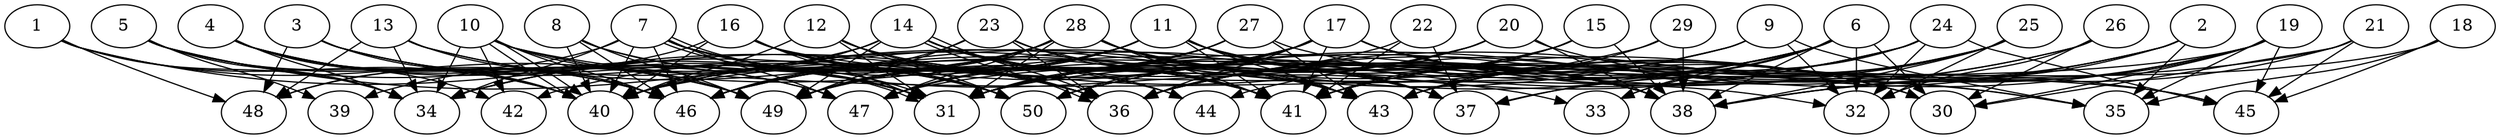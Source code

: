 // DAG automatically generated by daggen at Thu Oct  3 14:07:56 2019
// ./daggen --dot -n 50 --ccr 0.3 --fat 0.9 --regular 0.9 --density 0.6 --mindata 5242880 --maxdata 52428800 
digraph G {
  1 [size="157091840", alpha="0.13", expect_size="47127552"] 
  1 -> 34 [size ="47127552"]
  1 -> 36 [size ="47127552"]
  1 -> 40 [size ="47127552"]
  1 -> 48 [size ="47127552"]
  1 -> 49 [size ="47127552"]
  2 [size="146042880", alpha="0.12", expect_size="43812864"] 
  2 -> 35 [size ="43812864"]
  2 -> 38 [size ="43812864"]
  2 -> 43 [size ="43812864"]
  2 -> 44 [size ="43812864"]
  2 -> 50 [size ="43812864"]
  3 [size="123668480", alpha="0.11", expect_size="37100544"] 
  3 -> 31 [size ="37100544"]
  3 -> 40 [size ="37100544"]
  3 -> 47 [size ="37100544"]
  3 -> 48 [size ="37100544"]
  3 -> 50 [size ="37100544"]
  4 [size="85237760", alpha="0.08", expect_size="25571328"] 
  4 -> 31 [size ="25571328"]
  4 -> 34 [size ="25571328"]
  4 -> 40 [size ="25571328"]
  4 -> 42 [size ="25571328"]
  4 -> 46 [size ="25571328"]
  4 -> 47 [size ="25571328"]
  4 -> 49 [size ="25571328"]
  5 [size="77271040", alpha="0.05", expect_size="23181312"] 
  5 -> 31 [size ="23181312"]
  5 -> 34 [size ="23181312"]
  5 -> 39 [size ="23181312"]
  5 -> 40 [size ="23181312"]
  5 -> 43 [size ="23181312"]
  5 -> 46 [size ="23181312"]
  6 [size="24224427", alpha="0.17", expect_size="7267328"] 
  6 -> 30 [size ="7267328"]
  6 -> 31 [size ="7267328"]
  6 -> 32 [size ="7267328"]
  6 -> 33 [size ="7267328"]
  6 -> 36 [size ="7267328"]
  6 -> 37 [size ="7267328"]
  6 -> 38 [size ="7267328"]
  6 -> 40 [size ="7267328"]
  6 -> 43 [size ="7267328"]
  6 -> 50 [size ="7267328"]
  7 [size="90323627", alpha="0.10", expect_size="27097088"] 
  7 -> 31 [size ="27097088"]
  7 -> 31 [size ="27097088"]
  7 -> 33 [size ="27097088"]
  7 -> 34 [size ="27097088"]
  7 -> 36 [size ="27097088"]
  7 -> 40 [size ="27097088"]
  7 -> 43 [size ="27097088"]
  7 -> 44 [size ="27097088"]
  7 -> 46 [size ="27097088"]
  7 -> 47 [size ="27097088"]
  7 -> 48 [size ="27097088"]
  7 -> 50 [size ="27097088"]
  8 [size="55483733", alpha="0.09", expect_size="16645120"] 
  8 -> 31 [size ="16645120"]
  8 -> 40 [size ="16645120"]
  8 -> 46 [size ="16645120"]
  8 -> 49 [size ="16645120"]
  8 -> 50 [size ="16645120"]
  9 [size="29709653", alpha="0.19", expect_size="8912896"] 
  9 -> 31 [size ="8912896"]
  9 -> 32 [size ="8912896"]
  9 -> 35 [size ="8912896"]
  9 -> 36 [size ="8912896"]
  9 -> 40 [size ="8912896"]
  10 [size="156876800", alpha="0.19", expect_size="47063040"] 
  10 -> 34 [size ="47063040"]
  10 -> 36 [size ="47063040"]
  10 -> 37 [size ="47063040"]
  10 -> 40 [size ="47063040"]
  10 -> 40 [size ="47063040"]
  10 -> 42 [size ="47063040"]
  10 -> 45 [size ="47063040"]
  10 -> 46 [size ="47063040"]
  10 -> 49 [size ="47063040"]
  11 [size="113537707", alpha="0.13", expect_size="34061312"] 
  11 -> 30 [size ="34061312"]
  11 -> 37 [size ="34061312"]
  11 -> 38 [size ="34061312"]
  11 -> 40 [size ="34061312"]
  11 -> 41 [size ="34061312"]
  11 -> 43 [size ="34061312"]
  11 -> 46 [size ="34061312"]
  11 -> 47 [size ="34061312"]
  11 -> 49 [size ="34061312"]
  12 [size="60839253", alpha="0.04", expect_size="18251776"] 
  12 -> 31 [size ="18251776"]
  12 -> 36 [size ="18251776"]
  12 -> 40 [size ="18251776"]
  12 -> 41 [size ="18251776"]
  12 -> 50 [size ="18251776"]
  13 [size="153149440", alpha="0.12", expect_size="45944832"] 
  13 -> 34 [size ="45944832"]
  13 -> 36 [size ="45944832"]
  13 -> 41 [size ="45944832"]
  13 -> 46 [size ="45944832"]
  13 -> 48 [size ="45944832"]
  14 [size="82585600", alpha="0.07", expect_size="24775680"] 
  14 -> 36 [size ="24775680"]
  14 -> 36 [size ="24775680"]
  14 -> 38 [size ="24775680"]
  14 -> 39 [size ="24775680"]
  14 -> 40 [size ="24775680"]
  14 -> 41 [size ="24775680"]
  14 -> 43 [size ="24775680"]
  14 -> 44 [size ="24775680"]
  14 -> 49 [size ="24775680"]
  15 [size="144790187", alpha="0.15", expect_size="43437056"] 
  15 -> 31 [size ="43437056"]
  15 -> 36 [size ="43437056"]
  15 -> 38 [size ="43437056"]
  15 -> 41 [size ="43437056"]
  16 [size="25931093", alpha="0.19", expect_size="7779328"] 
  16 -> 31 [size ="7779328"]
  16 -> 32 [size ="7779328"]
  16 -> 36 [size ="7779328"]
  16 -> 40 [size ="7779328"]
  16 -> 41 [size ="7779328"]
  16 -> 48 [size ="7779328"]
  16 -> 50 [size ="7779328"]
  17 [size="156781227", alpha="0.09", expect_size="47034368"] 
  17 -> 31 [size ="47034368"]
  17 -> 34 [size ="47034368"]
  17 -> 35 [size ="47034368"]
  17 -> 36 [size ="47034368"]
  17 -> 38 [size ="47034368"]
  17 -> 41 [size ="47034368"]
  17 -> 42 [size ="47034368"]
  17 -> 45 [size ="47034368"]
  17 -> 49 [size ="47034368"]
  17 -> 50 [size ="47034368"]
  18 [size="78680747", alpha="0.17", expect_size="23604224"] 
  18 -> 31 [size ="23604224"]
  18 -> 35 [size ="23604224"]
  18 -> 45 [size ="23604224"]
  19 [size="148473173", alpha="0.04", expect_size="44541952"] 
  19 -> 30 [size ="44541952"]
  19 -> 35 [size ="44541952"]
  19 -> 36 [size ="44541952"]
  19 -> 38 [size ="44541952"]
  19 -> 41 [size ="44541952"]
  19 -> 45 [size ="44541952"]
  19 -> 47 [size ="44541952"]
  20 [size="138386773", alpha="0.03", expect_size="41516032"] 
  20 -> 31 [size ="41516032"]
  20 -> 34 [size ="41516032"]
  20 -> 35 [size ="41516032"]
  20 -> 36 [size ="41516032"]
  20 -> 38 [size ="41516032"]
  21 [size="128945493", alpha="0.20", expect_size="38683648"] 
  21 -> 30 [size ="38683648"]
  21 -> 38 [size ="38683648"]
  21 -> 40 [size ="38683648"]
  21 -> 45 [size ="38683648"]
  22 [size="76861440", alpha="0.13", expect_size="23058432"] 
  22 -> 37 [size ="23058432"]
  22 -> 41 [size ="23058432"]
  22 -> 49 [size ="23058432"]
  23 [size="110370133", alpha="0.20", expect_size="33111040"] 
  23 -> 36 [size ="33111040"]
  23 -> 38 [size ="33111040"]
  23 -> 41 [size ="33111040"]
  23 -> 46 [size ="33111040"]
  23 -> 49 [size ="33111040"]
  24 [size="51080533", alpha="0.15", expect_size="15324160"] 
  24 -> 32 [size ="15324160"]
  24 -> 33 [size ="15324160"]
  24 -> 41 [size ="15324160"]
  24 -> 45 [size ="15324160"]
  24 -> 46 [size ="15324160"]
  24 -> 49 [size ="15324160"]
  25 [size="103471787", alpha="0.18", expect_size="31041536"] 
  25 -> 31 [size ="31041536"]
  25 -> 32 [size ="31041536"]
  25 -> 37 [size ="31041536"]
  25 -> 38 [size ="31041536"]
  25 -> 41 [size ="31041536"]
  25 -> 43 [size ="31041536"]
  26 [size="61402453", alpha="0.02", expect_size="18420736"] 
  26 -> 30 [size ="18420736"]
  26 -> 32 [size ="18420736"]
  26 -> 36 [size ="18420736"]
  26 -> 50 [size ="18420736"]
  27 [size="53329920", alpha="0.15", expect_size="15998976"] 
  27 -> 30 [size ="15998976"]
  27 -> 31 [size ="15998976"]
  27 -> 43 [size ="15998976"]
  27 -> 47 [size ="15998976"]
  27 -> 49 [size ="15998976"]
  28 [size="122190507", alpha="0.13", expect_size="36657152"] 
  28 -> 30 [size ="36657152"]
  28 -> 31 [size ="36657152"]
  28 -> 34 [size ="36657152"]
  28 -> 37 [size ="36657152"]
  28 -> 38 [size ="36657152"]
  28 -> 41 [size ="36657152"]
  28 -> 43 [size ="36657152"]
  28 -> 46 [size ="36657152"]
  28 -> 47 [size ="36657152"]
  28 -> 49 [size ="36657152"]
  29 [size="95204693", alpha="0.12", expect_size="28561408"] 
  29 -> 38 [size ="28561408"]
  29 -> 43 [size ="28561408"]
  29 -> 46 [size ="28561408"]
  30 [size="126136320", alpha="0.09", expect_size="37840896"] 
  31 [size="150029653", alpha="0.19", expect_size="45008896"] 
  32 [size="149220693", alpha="0.14", expect_size="44766208"] 
  33 [size="94989653", alpha="0.06", expect_size="28496896"] 
  34 [size="93525333", alpha="0.06", expect_size="28057600"] 
  35 [size="55306240", alpha="0.03", expect_size="16591872"] 
  36 [size="40130560", alpha="0.01", expect_size="12039168"] 
  37 [size="54746453", alpha="0.16", expect_size="16423936"] 
  38 [size="172004693", alpha="0.19", expect_size="51601408"] 
  39 [size="115343360", alpha="0.19", expect_size="34603008"] 
  40 [size="54278827", alpha="0.14", expect_size="16283648"] 
  41 [size="128218453", alpha="0.04", expect_size="38465536"] 
  42 [size="118650880", alpha="0.01", expect_size="35595264"] 
  43 [size="68939093", alpha="0.09", expect_size="20681728"] 
  44 [size="114763093", alpha="0.02", expect_size="34428928"] 
  45 [size="163938987", alpha="0.06", expect_size="49181696"] 
  46 [size="29218133", alpha="0.16", expect_size="8765440"] 
  47 [size="33624747", alpha="0.10", expect_size="10087424"] 
  48 [size="159177387", alpha="0.17", expect_size="47753216"] 
  49 [size="152521387", alpha="0.15", expect_size="45756416"] 
  50 [size="144643413", alpha="0.06", expect_size="43393024"] 
}
